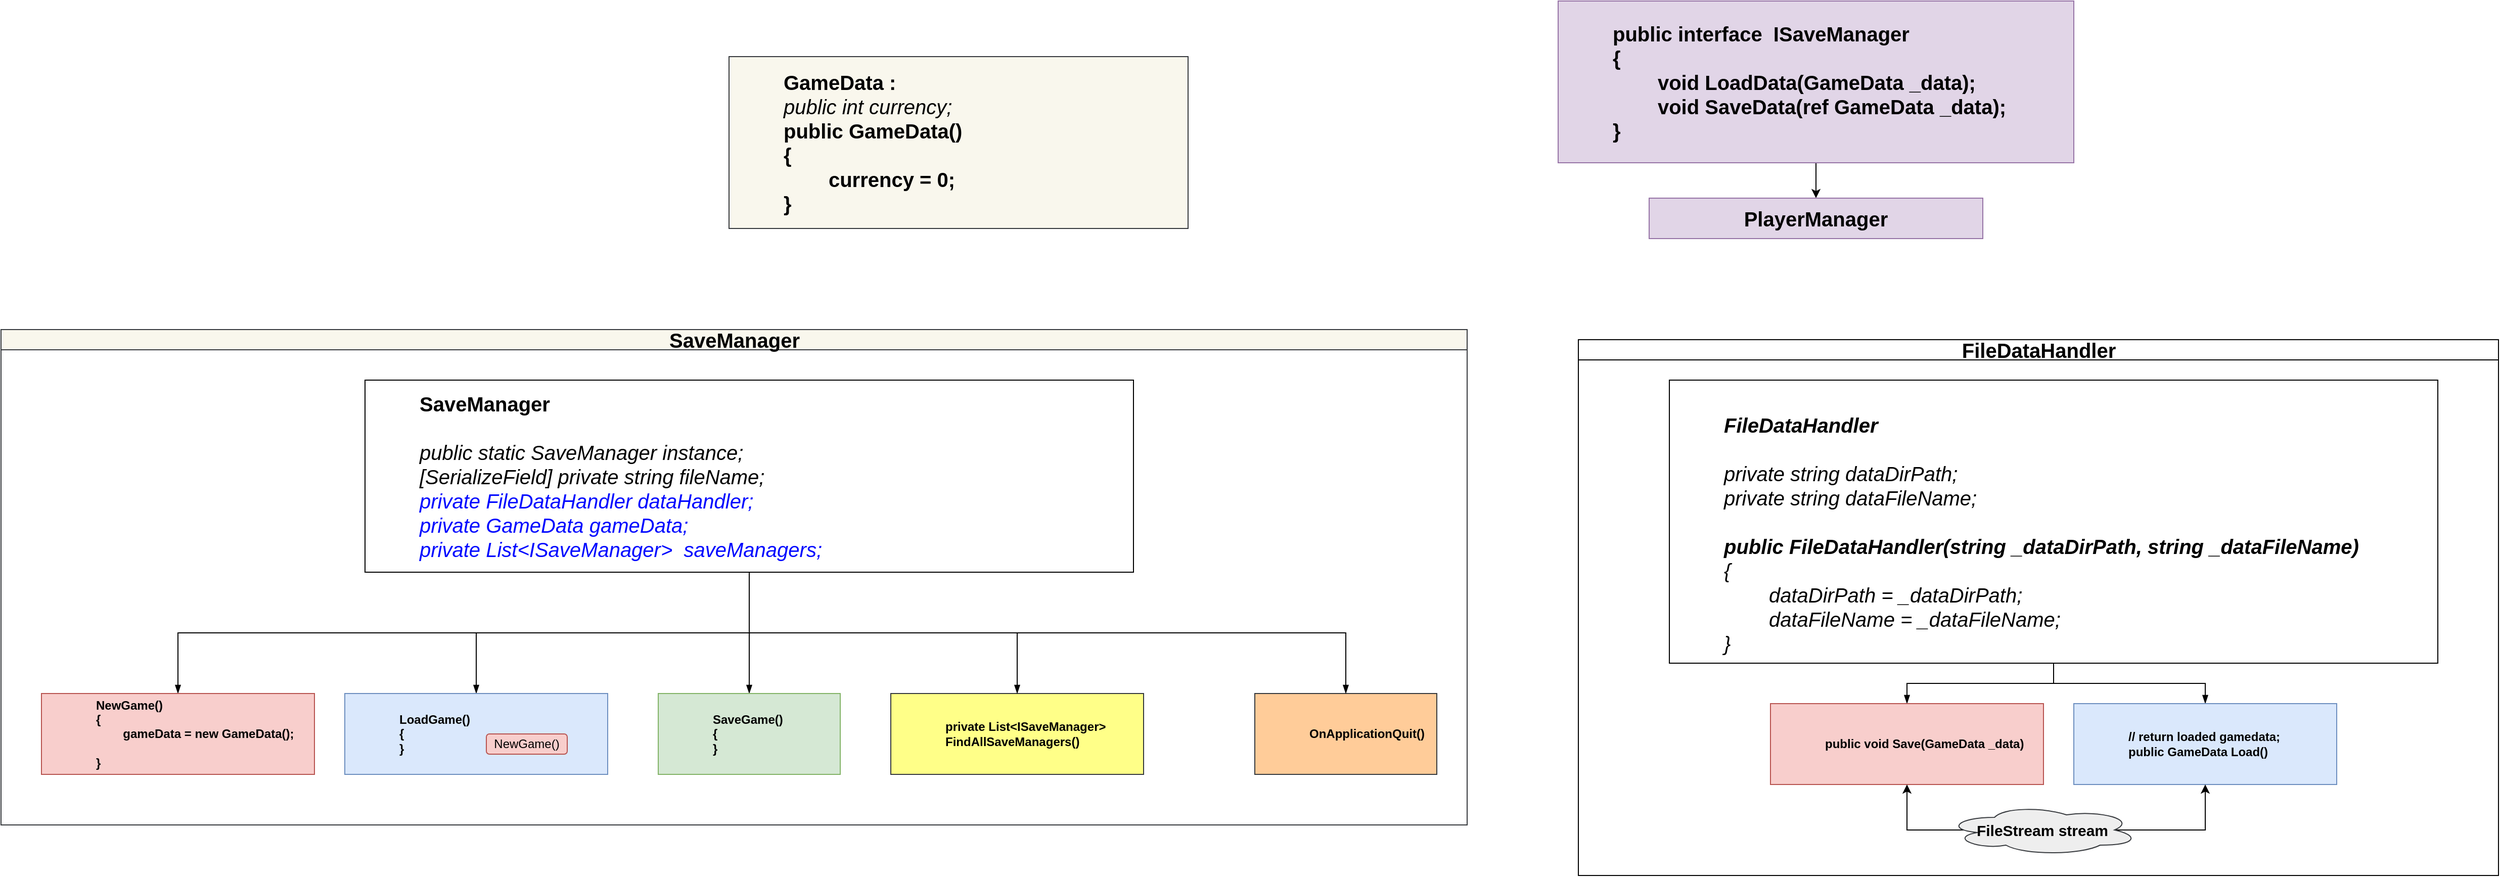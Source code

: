 <mxfile version="28.0.3">
  <diagram id="prtHgNgQTEPvFCAcTncT" name="Page-1">
    <mxGraphModel dx="1948" dy="1765" grid="1" gridSize="10" guides="1" tooltips="1" connect="1" arrows="1" fold="1" page="1" pageScale="1" pageWidth="827" pageHeight="1169" math="0" shadow="0">
      <root>
        <mxCell id="0" />
        <mxCell id="1" parent="0" />
        <mxCell id="dNxyNK7c78bLwvsdeMH5-11" value="&lt;span style=&quot;text-align: left; text-wrap-mode: wrap;&quot;&gt;SaveManager&lt;/span&gt;" style="swimlane;html=1;startSize=20;horizontal=1;containerType=tree;glass=0;fontSize=20;fillColor=#f9f7ed;strokeColor=#36393d;" parent="1" vertex="1">
          <mxGeometry x="-460" y="-40" width="1450" height="490" as="geometry" />
        </mxCell>
        <UserObject label="SaveManager&lt;div&gt;&lt;br&gt;&lt;/div&gt;&lt;div&gt;&lt;span style=&quot;font-weight: normal;&quot;&gt;&lt;i&gt;public static SaveManager instance;&lt;/i&gt;&lt;/span&gt;&lt;/div&gt;&lt;div&gt;&lt;span style=&quot;font-weight: normal;&quot;&gt;&lt;i&gt;[SerializeField] private string fileName;&lt;/i&gt;&lt;/span&gt;&lt;/div&gt;&lt;div&gt;&lt;span style=&quot;font-weight: normal;&quot;&gt;&lt;i&gt;&lt;font style=&quot;color: rgb(0, 8, 255);&quot;&gt;private FileDataHandler dataHandler;&lt;/font&gt;&lt;/i&gt;&lt;/span&gt;&lt;/div&gt;&lt;div&gt;&lt;span style=&quot;font-weight: 400;&quot;&gt;&lt;i&gt;&lt;font style=&quot;color: rgb(0, 8, 255);&quot;&gt;private GameData gameData;&lt;/font&gt;&lt;/i&gt;&lt;/span&gt;&lt;/div&gt;&lt;div&gt;&lt;span style=&quot;font-weight: 400;&quot;&gt;&lt;i&gt;&lt;font style=&quot;color: rgb(0, 8, 255);&quot;&gt;private List&amp;lt;ISaveManager&amp;gt;&amp;nbsp; saveManagers;&lt;/font&gt;&lt;/i&gt;&lt;/span&gt;&lt;/div&gt;" name="Tessa Miller" position="CFO" location="Office 1" email="me@example.com" placeholders="1" id="dNxyNK7c78bLwvsdeMH5-12">
          <mxCell style="label;image=https://cdn3.iconfinder.com/data/icons/user-avatars-1/512/users-3-128.png;whiteSpace=wrap;html=1;rounded=0;glass=0;treeMoving=1;treeFolding=1;fontSize=20;" parent="dNxyNK7c78bLwvsdeMH5-11" vertex="1">
            <mxGeometry x="360" y="50" width="760" height="190" as="geometry" />
          </mxCell>
        </UserObject>
        <mxCell id="dNxyNK7c78bLwvsdeMH5-13" value="" style="endArrow=blockThin;endFill=1;fontSize=11;edgeStyle=elbowEdgeStyle;elbow=vertical;rounded=0;" parent="dNxyNK7c78bLwvsdeMH5-11" source="dNxyNK7c78bLwvsdeMH5-12" target="dNxyNK7c78bLwvsdeMH5-14" edge="1">
          <mxGeometry relative="1" as="geometry" />
        </mxCell>
        <UserObject label="NewGame()&lt;div&gt;{&lt;/div&gt;&lt;div&gt;&lt;span style=&quot;white-space: pre;&quot;&gt;&#x9;&lt;/span&gt;gameData = new GameData();&lt;br&gt;&lt;/div&gt;&lt;div&gt;&lt;br&gt;&lt;/div&gt;&lt;div&gt;}&lt;br&gt;&lt;/div&gt;" name="Edward Morrison" position="Brand Manager" location="Office 2" email="me@example.com" placeholders="1" id="dNxyNK7c78bLwvsdeMH5-14">
          <mxCell style="label;image=https://cdn3.iconfinder.com/data/icons/user-avatars-1/512/users-10-3-128.png;whiteSpace=wrap;html=1;rounded=0;glass=0;treeFolding=1;treeMoving=1;fillColor=#f8cecc;strokeColor=#b85450;" parent="dNxyNK7c78bLwvsdeMH5-11" vertex="1">
            <mxGeometry x="40" y="360" width="270" height="80" as="geometry" />
          </mxCell>
        </UserObject>
        <mxCell id="dNxyNK7c78bLwvsdeMH5-15" value="" style="endArrow=blockThin;endFill=1;fontSize=11;edgeStyle=elbowEdgeStyle;elbow=vertical;rounded=0;" parent="dNxyNK7c78bLwvsdeMH5-11" source="dNxyNK7c78bLwvsdeMH5-12" target="dNxyNK7c78bLwvsdeMH5-16" edge="1">
          <mxGeometry relative="1" as="geometry" />
        </mxCell>
        <UserObject label="LoadGame()&lt;div&gt;{&lt;br&gt;}&lt;/div&gt;" name="Evan Valet" position="HR Director" location="Office 4" email="me@example.com" placeholders="1" id="dNxyNK7c78bLwvsdeMH5-16">
          <mxCell style="label;image=https://cdn3.iconfinder.com/data/icons/user-avatars-1/512/users-9-2-128.png;whiteSpace=wrap;html=1;rounded=0;glass=0;treeFolding=1;treeMoving=1;fillColor=#dae8fc;strokeColor=#6c8ebf;" parent="dNxyNK7c78bLwvsdeMH5-11" vertex="1">
            <mxGeometry x="340" y="360" width="260" height="80" as="geometry" />
          </mxCell>
        </UserObject>
        <mxCell id="dNxyNK7c78bLwvsdeMH5-17" value="" style="endArrow=blockThin;endFill=1;fontSize=11;edgeStyle=elbowEdgeStyle;elbow=vertical;rounded=0;" parent="dNxyNK7c78bLwvsdeMH5-11" source="dNxyNK7c78bLwvsdeMH5-12" target="dNxyNK7c78bLwvsdeMH5-18" edge="1">
          <mxGeometry relative="1" as="geometry" />
        </mxCell>
        <UserObject label="SaveGame()&lt;div&gt;{&lt;/div&gt;&lt;div&gt;}&lt;/div&gt;" name="Alison Donovan" position="System Admin" location="Office 3" email="me@example.com" placeholders="1" id="dNxyNK7c78bLwvsdeMH5-18">
          <mxCell style="label;image=https://cdn3.iconfinder.com/data/icons/user-avatars-1/512/users-2-128.png;whiteSpace=wrap;html=1;rounded=0;glass=0;fillColor=#d5e8d4;strokeColor=#82b366;" parent="dNxyNK7c78bLwvsdeMH5-11" vertex="1">
            <mxGeometry x="650" y="360" width="180" height="80" as="geometry" />
          </mxCell>
        </UserObject>
        <mxCell id="LWeH_9sK6wfF5uPUEN-5-2" value="NewGame()" style="rounded=1;whiteSpace=wrap;html=1;fillColor=#f8cecc;strokeColor=#b85450;" vertex="1" parent="dNxyNK7c78bLwvsdeMH5-11">
          <mxGeometry x="480" y="400" width="80" height="20" as="geometry" />
        </mxCell>
        <UserObject label="private List&amp;lt;ISaveManager&amp;gt; FindAllSaveManagers()" name="Alison Donovan" position="System Admin" location="Office 3" email="me@example.com" placeholders="1" id="LWeH_9sK6wfF5uPUEN-5-27">
          <mxCell style="label;image=https://cdn3.iconfinder.com/data/icons/user-avatars-1/512/users-2-128.png;whiteSpace=wrap;html=1;rounded=0;glass=0;fillColor=#ffff88;strokeColor=#36393d;" vertex="1" parent="dNxyNK7c78bLwvsdeMH5-11">
            <mxGeometry x="880" y="360" width="250" height="80" as="geometry" />
          </mxCell>
        </UserObject>
        <mxCell id="LWeH_9sK6wfF5uPUEN-5-28" value="" style="endArrow=blockThin;endFill=1;fontSize=11;edgeStyle=elbowEdgeStyle;elbow=vertical;rounded=0;" edge="1" parent="dNxyNK7c78bLwvsdeMH5-11" source="dNxyNK7c78bLwvsdeMH5-12" target="LWeH_9sK6wfF5uPUEN-5-27">
          <mxGeometry relative="1" as="geometry">
            <mxPoint x="470" y="240" as="sourcePoint" />
            <mxPoint x="740" y="360" as="targetPoint" />
          </mxGeometry>
        </mxCell>
        <UserObject label="OnApplicationQuit()" name="Alison Donovan" position="System Admin" location="Office 3" email="me@example.com" placeholders="1" id="LWeH_9sK6wfF5uPUEN-5-29">
          <mxCell style="label;image=https://cdn3.iconfinder.com/data/icons/user-avatars-1/512/users-2-128.png;whiteSpace=wrap;html=1;rounded=0;glass=0;fillColor=#ffcc99;strokeColor=#36393d;" vertex="1" parent="dNxyNK7c78bLwvsdeMH5-11">
            <mxGeometry x="1240" y="360" width="180" height="80" as="geometry" />
          </mxCell>
        </UserObject>
        <mxCell id="LWeH_9sK6wfF5uPUEN-5-30" value="" style="endArrow=blockThin;endFill=1;fontSize=11;edgeStyle=elbowEdgeStyle;elbow=vertical;rounded=0;" edge="1" parent="dNxyNK7c78bLwvsdeMH5-11" source="dNxyNK7c78bLwvsdeMH5-12" target="LWeH_9sK6wfF5uPUEN-5-29">
          <mxGeometry relative="1" as="geometry">
            <mxPoint x="470" y="240" as="sourcePoint" />
            <mxPoint x="1060" y="360" as="targetPoint" />
          </mxGeometry>
        </mxCell>
        <mxCell id="LWeH_9sK6wfF5uPUEN-5-6" value="FileDataHandler" style="swimlane;html=1;startSize=20;horizontal=1;containerType=tree;glass=0;fontSize=20;" vertex="1" parent="1">
          <mxGeometry x="1100" y="-30" width="910" height="530" as="geometry" />
        </mxCell>
        <UserObject label="&lt;div&gt;&lt;i style=&quot;&quot;&gt;&lt;br&gt;&lt;/i&gt;&lt;/div&gt;&lt;div&gt;&lt;i style=&quot;&quot;&gt;FileDataHandler&lt;/i&gt;&lt;/div&gt;&lt;span style=&quot;font-weight: normal;&quot;&gt;&lt;i&gt;&lt;div&gt;&lt;span style=&quot;font-weight: normal;&quot;&gt;&lt;i&gt;&lt;br&gt;&lt;/i&gt;&lt;/span&gt;&lt;/div&gt;private string dataDirPath;&lt;/i&gt;&lt;/span&gt;&lt;div&gt;&lt;span style=&quot;font-weight: normal;&quot;&gt;&lt;i&gt;private string dataFileName;&lt;/i&gt;&lt;/span&gt;&lt;/div&gt;&lt;div&gt;&lt;span style=&quot;font-weight: normal;&quot;&gt;&lt;i&gt;&lt;br&gt;&lt;/i&gt;&lt;/span&gt;&lt;/div&gt;&lt;div&gt;&lt;i&gt;public FileDataHandler(string _dataDirPath, string _dataFileName)&lt;/i&gt;&lt;/div&gt;&lt;div&gt;&lt;span style=&quot;font-weight: normal;&quot;&gt;&lt;i&gt;{&lt;/i&gt;&lt;/span&gt;&lt;/div&gt;&lt;div&gt;&lt;span style=&quot;font-weight: normal;&quot;&gt;&lt;i&gt;&lt;span style=&quot;white-space: pre;&quot;&gt;&#x9;&lt;/span&gt;dataDirPath = _dataDirPath;&lt;/i&gt;&lt;/span&gt;&lt;/div&gt;&lt;div&gt;&lt;span style=&quot;font-weight: normal;&quot;&gt;&lt;i&gt;&lt;span style=&quot;white-space: pre;&quot;&gt;&#x9;&lt;/span&gt;dataFileName = _dataFileName;&lt;br&gt;&lt;/i&gt;&lt;/span&gt;&lt;/div&gt;&lt;div&gt;&lt;span style=&quot;font-weight: normal;&quot;&gt;&lt;i&gt;}&lt;/i&gt;&lt;/span&gt;&lt;/div&gt;" name="Tessa Miller" position="CFO" location="Office 1" email="me@example.com" placeholders="1" link="https://www.draw.io" id="LWeH_9sK6wfF5uPUEN-5-7">
          <mxCell style="label;image=https://cdn3.iconfinder.com/data/icons/user-avatars-1/512/users-3-128.png;whiteSpace=wrap;html=1;rounded=0;glass=0;treeMoving=1;treeFolding=1;fontSize=20;" vertex="1" parent="LWeH_9sK6wfF5uPUEN-5-6">
            <mxGeometry x="90" y="40" width="760" height="280" as="geometry" />
          </mxCell>
        </UserObject>
        <mxCell id="LWeH_9sK6wfF5uPUEN-5-8" value="" style="endArrow=blockThin;endFill=1;fontSize=11;edgeStyle=elbowEdgeStyle;elbow=vertical;rounded=0;" edge="1" parent="LWeH_9sK6wfF5uPUEN-5-6" source="LWeH_9sK6wfF5uPUEN-5-7" target="LWeH_9sK6wfF5uPUEN-5-9">
          <mxGeometry relative="1" as="geometry" />
        </mxCell>
        <UserObject label="&lt;div&gt;public void Save(GameData _data)&lt;/div&gt;" name="Edward Morrison" position="Brand Manager" location="Office 2" email="me@example.com" placeholders="1" id="LWeH_9sK6wfF5uPUEN-5-9">
          <mxCell style="label;image=https://cdn3.iconfinder.com/data/icons/user-avatars-1/512/users-10-3-128.png;whiteSpace=wrap;html=1;rounded=0;glass=0;treeFolding=1;treeMoving=1;fillColor=#f8cecc;strokeColor=#b85450;fontSize=12;" vertex="1" parent="LWeH_9sK6wfF5uPUEN-5-6">
            <mxGeometry x="190" y="360" width="270" height="80" as="geometry" />
          </mxCell>
        </UserObject>
        <mxCell id="LWeH_9sK6wfF5uPUEN-5-10" value="" style="endArrow=blockThin;endFill=1;fontSize=11;edgeStyle=elbowEdgeStyle;elbow=vertical;rounded=0;" edge="1" parent="LWeH_9sK6wfF5uPUEN-5-6" source="LWeH_9sK6wfF5uPUEN-5-7" target="LWeH_9sK6wfF5uPUEN-5-11">
          <mxGeometry relative="1" as="geometry" />
        </mxCell>
        <UserObject label="&lt;div&gt;// return loaded gamedata;&lt;/div&gt;public GameData Load()" name="Evan Valet" position="HR Director" location="Office 4" email="me@example.com" placeholders="1" id="LWeH_9sK6wfF5uPUEN-5-11">
          <mxCell style="label;image=https://cdn3.iconfinder.com/data/icons/user-avatars-1/512/users-9-2-128.png;whiteSpace=wrap;html=1;rounded=0;glass=0;treeFolding=1;treeMoving=1;fillColor=#dae8fc;strokeColor=#6c8ebf;" vertex="1" parent="LWeH_9sK6wfF5uPUEN-5-6">
            <mxGeometry x="490" y="360" width="260" height="80" as="geometry" />
          </mxCell>
        </UserObject>
        <mxCell id="LWeH_9sK6wfF5uPUEN-5-36" style="edgeStyle=orthogonalEdgeStyle;rounded=0;orthogonalLoop=1;jettySize=auto;html=1;exitX=0.875;exitY=0.5;exitDx=0;exitDy=0;exitPerimeter=0;" edge="1" parent="LWeH_9sK6wfF5uPUEN-5-6" source="LWeH_9sK6wfF5uPUEN-5-35" target="LWeH_9sK6wfF5uPUEN-5-11">
          <mxGeometry relative="1" as="geometry">
            <Array as="points">
              <mxPoint x="620" y="485" />
            </Array>
          </mxGeometry>
        </mxCell>
        <mxCell id="LWeH_9sK6wfF5uPUEN-5-37" style="edgeStyle=orthogonalEdgeStyle;rounded=0;orthogonalLoop=1;jettySize=auto;html=1;entryX=0.5;entryY=1;entryDx=0;entryDy=0;exitX=0.208;exitY=0.565;exitDx=0;exitDy=0;exitPerimeter=0;" edge="1" parent="LWeH_9sK6wfF5uPUEN-5-6" source="LWeH_9sK6wfF5uPUEN-5-35" target="LWeH_9sK6wfF5uPUEN-5-9">
          <mxGeometry relative="1" as="geometry">
            <Array as="points">
              <mxPoint x="404" y="485" />
              <mxPoint x="325" y="485" />
            </Array>
          </mxGeometry>
        </mxCell>
        <mxCell id="LWeH_9sK6wfF5uPUEN-5-35" value="FileStream stream" style="ellipse;shape=cloud;whiteSpace=wrap;html=1;fontStyle=1;fontSize=15;fillColor=#eeeeee;strokeColor=#36393d;" vertex="1" parent="LWeH_9sK6wfF5uPUEN-5-6">
          <mxGeometry x="364" y="460" width="190" height="50" as="geometry" />
        </mxCell>
        <mxCell id="LWeH_9sK6wfF5uPUEN-5-26" value="" style="edgeStyle=orthogonalEdgeStyle;rounded=0;orthogonalLoop=1;jettySize=auto;html=1;" edge="1" parent="1" source="LWeH_9sK6wfF5uPUEN-5-15" target="LWeH_9sK6wfF5uPUEN-5-25">
          <mxGeometry relative="1" as="geometry" />
        </mxCell>
        <UserObject label="public interface&amp;nbsp; ISaveManager&lt;div&gt;{&lt;/div&gt;&lt;div&gt;&lt;span style=&quot;white-space: pre;&quot;&gt;&#x9;&lt;/span&gt;void LoadData(GameData _data);&lt;br&gt;&lt;/div&gt;&lt;div&gt;&lt;span style=&quot;white-space: pre;&quot;&gt;&#x9;&lt;/span&gt;void SaveData(ref GameData _data);&lt;br&gt;&lt;/div&gt;&lt;div&gt;}&lt;/div&gt;" name="Alison Donovan" position="System Admin" location="Office 3" email="me@example.com" placeholders="1" id="LWeH_9sK6wfF5uPUEN-5-15">
          <mxCell style="label;image=https://cdn3.iconfinder.com/data/icons/user-avatars-1/512/users-2-128.png;whiteSpace=wrap;html=1;rounded=0;glass=0;fillColor=#e1d5e7;strokeColor=#9673a6;fontSize=20;" vertex="1" parent="1">
            <mxGeometry x="1080" y="-365" width="510" height="160" as="geometry" />
          </mxCell>
        </UserObject>
        <UserObject label="GameData :&lt;div&gt;&lt;i style=&quot;font-weight: normal;&quot;&gt;public int currency;&lt;/i&gt;&lt;/div&gt;&lt;div&gt;public GameData()&lt;/div&gt;&lt;div&gt;{&lt;/div&gt;&lt;div&gt;&lt;span style=&quot;white-space: pre;&quot;&gt;&#x9;&lt;/span&gt;currency = 0;&lt;br&gt;&lt;/div&gt;&lt;div&gt;}&lt;/div&gt;" name="Alison Donovan" position="System Admin" location="Office 3" email="me@example.com" placeholders="1" id="LWeH_9sK6wfF5uPUEN-5-22">
          <mxCell style="label;image=https://cdn3.iconfinder.com/data/icons/user-avatars-1/512/users-2-128.png;whiteSpace=wrap;html=1;rounded=0;glass=0;fillColor=#f9f7ed;strokeColor=#36393d;fontSize=20;" vertex="1" parent="1">
            <mxGeometry x="260" y="-310" width="454" height="170" as="geometry" />
          </mxCell>
        </UserObject>
        <mxCell id="LWeH_9sK6wfF5uPUEN-5-25" value="PlayerManager" style="whiteSpace=wrap;html=1;align=center;fillColor=#e1d5e7;strokeColor=#9673a6;fontStyle=1;spacing=2;spacingLeft=0;rounded=0;glass=0;fontSize=20;" vertex="1" parent="1">
          <mxGeometry x="1170" y="-170" width="330" height="40" as="geometry" />
        </mxCell>
      </root>
    </mxGraphModel>
  </diagram>
</mxfile>
